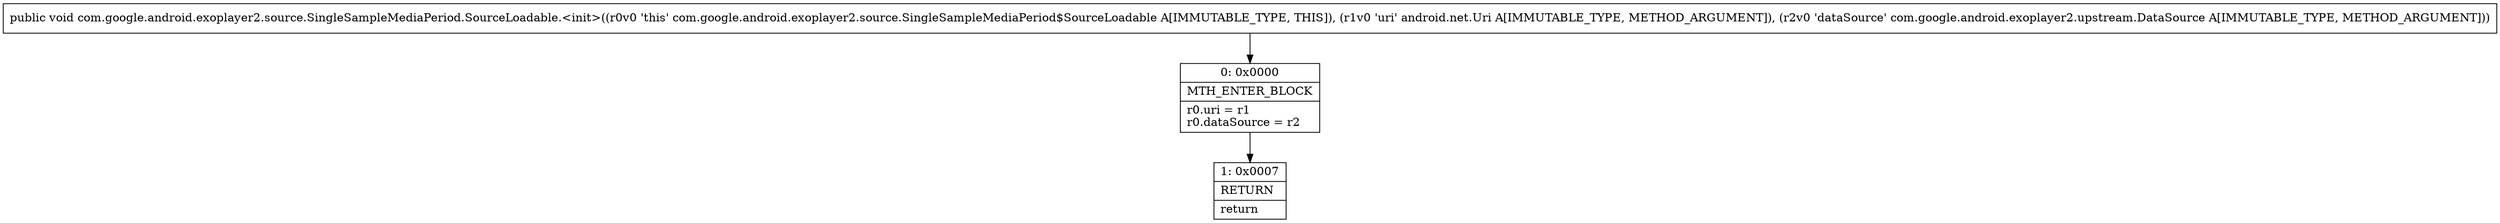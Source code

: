 digraph "CFG forcom.google.android.exoplayer2.source.SingleSampleMediaPeriod.SourceLoadable.\<init\>(Landroid\/net\/Uri;Lcom\/google\/android\/exoplayer2\/upstream\/DataSource;)V" {
Node_0 [shape=record,label="{0\:\ 0x0000|MTH_ENTER_BLOCK\l|r0.uri = r1\lr0.dataSource = r2\l}"];
Node_1 [shape=record,label="{1\:\ 0x0007|RETURN\l|return\l}"];
MethodNode[shape=record,label="{public void com.google.android.exoplayer2.source.SingleSampleMediaPeriod.SourceLoadable.\<init\>((r0v0 'this' com.google.android.exoplayer2.source.SingleSampleMediaPeriod$SourceLoadable A[IMMUTABLE_TYPE, THIS]), (r1v0 'uri' android.net.Uri A[IMMUTABLE_TYPE, METHOD_ARGUMENT]), (r2v0 'dataSource' com.google.android.exoplayer2.upstream.DataSource A[IMMUTABLE_TYPE, METHOD_ARGUMENT])) }"];
MethodNode -> Node_0;
Node_0 -> Node_1;
}

